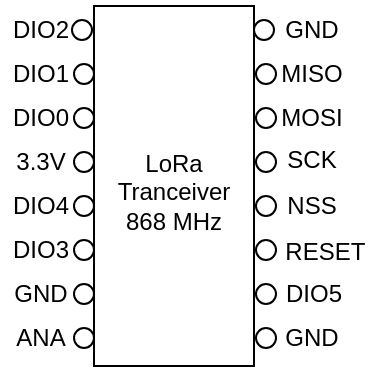 <mxfile version="18.1.3" type="device"><diagram id="XXJNALei7I9AoKQ0WvnV" name="Seite-1"><mxGraphModel dx="1421" dy="857" grid="1" gridSize="10" guides="1" tooltips="1" connect="1" arrows="1" fold="1" page="1" pageScale="1" pageWidth="827" pageHeight="1169" math="0" shadow="0"><root><mxCell id="0"/><mxCell id="1" parent="0"/><mxCell id="2oH-n3va3dwKvA_inqTt-1" value="" style="rounded=0;whiteSpace=wrap;html=1;" parent="1" vertex="1"><mxGeometry x="87" y="33" width="80" height="180" as="geometry"/></mxCell><mxCell id="2oH-n3va3dwKvA_inqTt-2" value="LoRa&lt;br&gt;Tranceiver&lt;br&gt;868 MHz" style="text;html=1;strokeColor=none;fillColor=none;align=center;verticalAlign=middle;whiteSpace=wrap;rounded=0;" parent="1" vertex="1"><mxGeometry x="97" y="111" width="60" height="30" as="geometry"/></mxCell><mxCell id="2oH-n3va3dwKvA_inqTt-67" value="DIO2" style="text;html=1;align=center;verticalAlign=middle;resizable=0;points=[];autosize=1;strokeColor=none;fillColor=none;" parent="1" vertex="1"><mxGeometry x="40" y="35" width="40" height="20" as="geometry"/></mxCell><mxCell id="2oH-n3va3dwKvA_inqTt-68" value="DIO1" style="text;html=1;align=center;verticalAlign=middle;resizable=0;points=[];autosize=1;strokeColor=none;fillColor=none;" parent="1" vertex="1"><mxGeometry x="40" y="57" width="40" height="20" as="geometry"/></mxCell><mxCell id="2oH-n3va3dwKvA_inqTt-69" value="DIO0" style="text;html=1;align=center;verticalAlign=middle;resizable=0;points=[];autosize=1;strokeColor=none;fillColor=none;" parent="1" vertex="1"><mxGeometry x="40" y="79" width="40" height="20" as="geometry"/></mxCell><mxCell id="2oH-n3va3dwKvA_inqTt-70" value="3.3V" style="text;html=1;align=center;verticalAlign=middle;resizable=0;points=[];autosize=1;strokeColor=none;fillColor=none;" parent="1" vertex="1"><mxGeometry x="40" y="101" width="40" height="20" as="geometry"/></mxCell><mxCell id="2oH-n3va3dwKvA_inqTt-73" value="DIO4" style="text;html=1;align=center;verticalAlign=middle;resizable=0;points=[];autosize=1;strokeColor=none;fillColor=none;" parent="1" vertex="1"><mxGeometry x="40" y="123" width="40" height="20" as="geometry"/></mxCell><mxCell id="2oH-n3va3dwKvA_inqTt-74" value="DIO3" style="text;html=1;align=center;verticalAlign=middle;resizable=0;points=[];autosize=1;strokeColor=none;fillColor=none;" parent="1" vertex="1"><mxGeometry x="40" y="145" width="40" height="20" as="geometry"/></mxCell><mxCell id="2oH-n3va3dwKvA_inqTt-75" value="GND" style="text;html=1;align=center;verticalAlign=middle;resizable=0;points=[];autosize=1;strokeColor=none;fillColor=none;" parent="1" vertex="1"><mxGeometry x="40" y="167" width="40" height="20" as="geometry"/></mxCell><mxCell id="2oH-n3va3dwKvA_inqTt-76" value="ANA" style="text;html=1;align=center;verticalAlign=middle;resizable=0;points=[];autosize=1;strokeColor=none;fillColor=none;" parent="1" vertex="1"><mxGeometry x="40" y="189" width="40" height="20" as="geometry"/></mxCell><mxCell id="2oH-n3va3dwKvA_inqTt-50" value="GND" style="text;html=1;strokeColor=none;fillColor=none;align=center;verticalAlign=middle;whiteSpace=wrap;rounded=0;" parent="1" vertex="1"><mxGeometry x="166" y="184" width="60" height="30" as="geometry"/></mxCell><mxCell id="2oH-n3va3dwKvA_inqTt-51" value="" style="ellipse;whiteSpace=wrap;html=1;aspect=fixed;" parent="1" vertex="1"><mxGeometry x="168" y="194" width="10" height="10" as="geometry"/></mxCell><mxCell id="2oH-n3va3dwKvA_inqTt-42" value="&amp;nbsp; &amp;nbsp; RESET" style="text;html=1;strokeColor=none;fillColor=none;align=center;verticalAlign=middle;whiteSpace=wrap;rounded=0;" parent="1" vertex="1"><mxGeometry x="166" y="141" width="60" height="30" as="geometry"/></mxCell><mxCell id="2oH-n3va3dwKvA_inqTt-43" value="" style="ellipse;whiteSpace=wrap;html=1;aspect=fixed;" parent="1" vertex="1"><mxGeometry x="168" y="150" width="10" height="10" as="geometry"/></mxCell><mxCell id="2oH-n3va3dwKvA_inqTt-38" value="NSS" style="text;html=1;strokeColor=none;fillColor=none;align=center;verticalAlign=middle;whiteSpace=wrap;rounded=0;" parent="1" vertex="1"><mxGeometry x="166" y="118" width="60" height="30" as="geometry"/></mxCell><mxCell id="2oH-n3va3dwKvA_inqTt-39" value="" style="ellipse;whiteSpace=wrap;html=1;aspect=fixed;" parent="1" vertex="1"><mxGeometry x="168" y="128" width="10" height="10" as="geometry"/></mxCell><mxCell id="2oH-n3va3dwKvA_inqTt-34" value="SCK" style="text;html=1;strokeColor=none;fillColor=none;align=center;verticalAlign=middle;whiteSpace=wrap;rounded=0;" parent="1" vertex="1"><mxGeometry x="166" y="95" width="60" height="30" as="geometry"/></mxCell><mxCell id="2oH-n3va3dwKvA_inqTt-35" value="" style="ellipse;whiteSpace=wrap;html=1;aspect=fixed;" parent="1" vertex="1"><mxGeometry x="168" y="106" width="10" height="10" as="geometry"/></mxCell><mxCell id="2oH-n3va3dwKvA_inqTt-30" value="MOSI" style="text;html=1;strokeColor=none;fillColor=none;align=center;verticalAlign=middle;whiteSpace=wrap;rounded=0;" parent="1" vertex="1"><mxGeometry x="166" y="74" width="60" height="30" as="geometry"/></mxCell><mxCell id="2oH-n3va3dwKvA_inqTt-31" value="" style="ellipse;whiteSpace=wrap;html=1;aspect=fixed;" parent="1" vertex="1"><mxGeometry x="168" y="84" width="10" height="10" as="geometry"/></mxCell><mxCell id="2oH-n3va3dwKvA_inqTt-25" value="MISO" style="text;html=1;strokeColor=none;fillColor=none;align=center;verticalAlign=middle;whiteSpace=wrap;rounded=0;" parent="1" vertex="1"><mxGeometry x="166" y="52" width="60" height="30" as="geometry"/></mxCell><mxCell id="2oH-n3va3dwKvA_inqTt-26" value="" style="ellipse;whiteSpace=wrap;html=1;aspect=fixed;" parent="1" vertex="1"><mxGeometry x="168" y="62" width="10" height="10" as="geometry"/></mxCell><mxCell id="2oH-n3va3dwKvA_inqTt-53" value="" style="ellipse;whiteSpace=wrap;html=1;aspect=fixed;flipH=0;flipV=0;direction=west;" parent="1" vertex="1"><mxGeometry x="76" y="40" width="10" height="10" as="geometry"/></mxCell><mxCell id="2oH-n3va3dwKvA_inqTt-54" value="" style="ellipse;whiteSpace=wrap;html=1;aspect=fixed;flipH=0;flipV=0;direction=west;" parent="1" vertex="1"><mxGeometry x="77" y="62" width="10" height="10" as="geometry"/></mxCell><mxCell id="2oH-n3va3dwKvA_inqTt-56" value="" style="ellipse;whiteSpace=wrap;html=1;aspect=fixed;flipH=0;flipV=0;direction=west;" parent="1" vertex="1"><mxGeometry x="77" y="84" width="10" height="10" as="geometry"/></mxCell><mxCell id="2oH-n3va3dwKvA_inqTt-58" value="" style="ellipse;whiteSpace=wrap;html=1;aspect=fixed;flipH=0;flipV=0;direction=west;" parent="1" vertex="1"><mxGeometry x="77" y="106" width="10" height="10" as="geometry"/></mxCell><mxCell id="2oH-n3va3dwKvA_inqTt-60" value="" style="ellipse;whiteSpace=wrap;html=1;aspect=fixed;flipH=0;flipV=0;direction=west;" parent="1" vertex="1"><mxGeometry x="77" y="128" width="10" height="10" as="geometry"/></mxCell><mxCell id="2oH-n3va3dwKvA_inqTt-62" value="" style="ellipse;whiteSpace=wrap;html=1;aspect=fixed;flipH=0;flipV=0;direction=west;" parent="1" vertex="1"><mxGeometry x="77" y="150" width="10" height="10" as="geometry"/></mxCell><mxCell id="2oH-n3va3dwKvA_inqTt-64" value="" style="ellipse;whiteSpace=wrap;html=1;aspect=fixed;flipH=0;flipV=0;direction=west;" parent="1" vertex="1"><mxGeometry x="77" y="172" width="10" height="10" as="geometry"/></mxCell><mxCell id="2oH-n3va3dwKvA_inqTt-65" value="" style="ellipse;whiteSpace=wrap;html=1;aspect=fixed;flipH=0;flipV=0;direction=west;" parent="1" vertex="1"><mxGeometry x="77" y="194" width="10" height="10" as="geometry"/></mxCell><mxCell id="2oH-n3va3dwKvA_inqTt-16" value="GND" style="text;html=1;strokeColor=none;fillColor=none;align=center;verticalAlign=middle;whiteSpace=wrap;rounded=0;" parent="1" vertex="1"><mxGeometry x="166" y="30" width="60" height="30" as="geometry"/></mxCell><mxCell id="2oH-n3va3dwKvA_inqTt-19" value="" style="ellipse;whiteSpace=wrap;html=1;aspect=fixed;" parent="1" vertex="1"><mxGeometry x="167" y="40" width="10" height="10" as="geometry"/></mxCell><mxCell id="2oH-n3va3dwKvA_inqTt-46" value="DIO5" style="text;html=1;strokeColor=none;fillColor=none;align=center;verticalAlign=middle;whiteSpace=wrap;rounded=0;" parent="1" vertex="1"><mxGeometry x="167" y="162" width="60" height="30" as="geometry"/></mxCell><mxCell id="2oH-n3va3dwKvA_inqTt-47" value="" style="ellipse;whiteSpace=wrap;html=1;aspect=fixed;" parent="1" vertex="1"><mxGeometry x="168" y="172" width="10" height="10" as="geometry"/></mxCell></root></mxGraphModel></diagram></mxfile>
